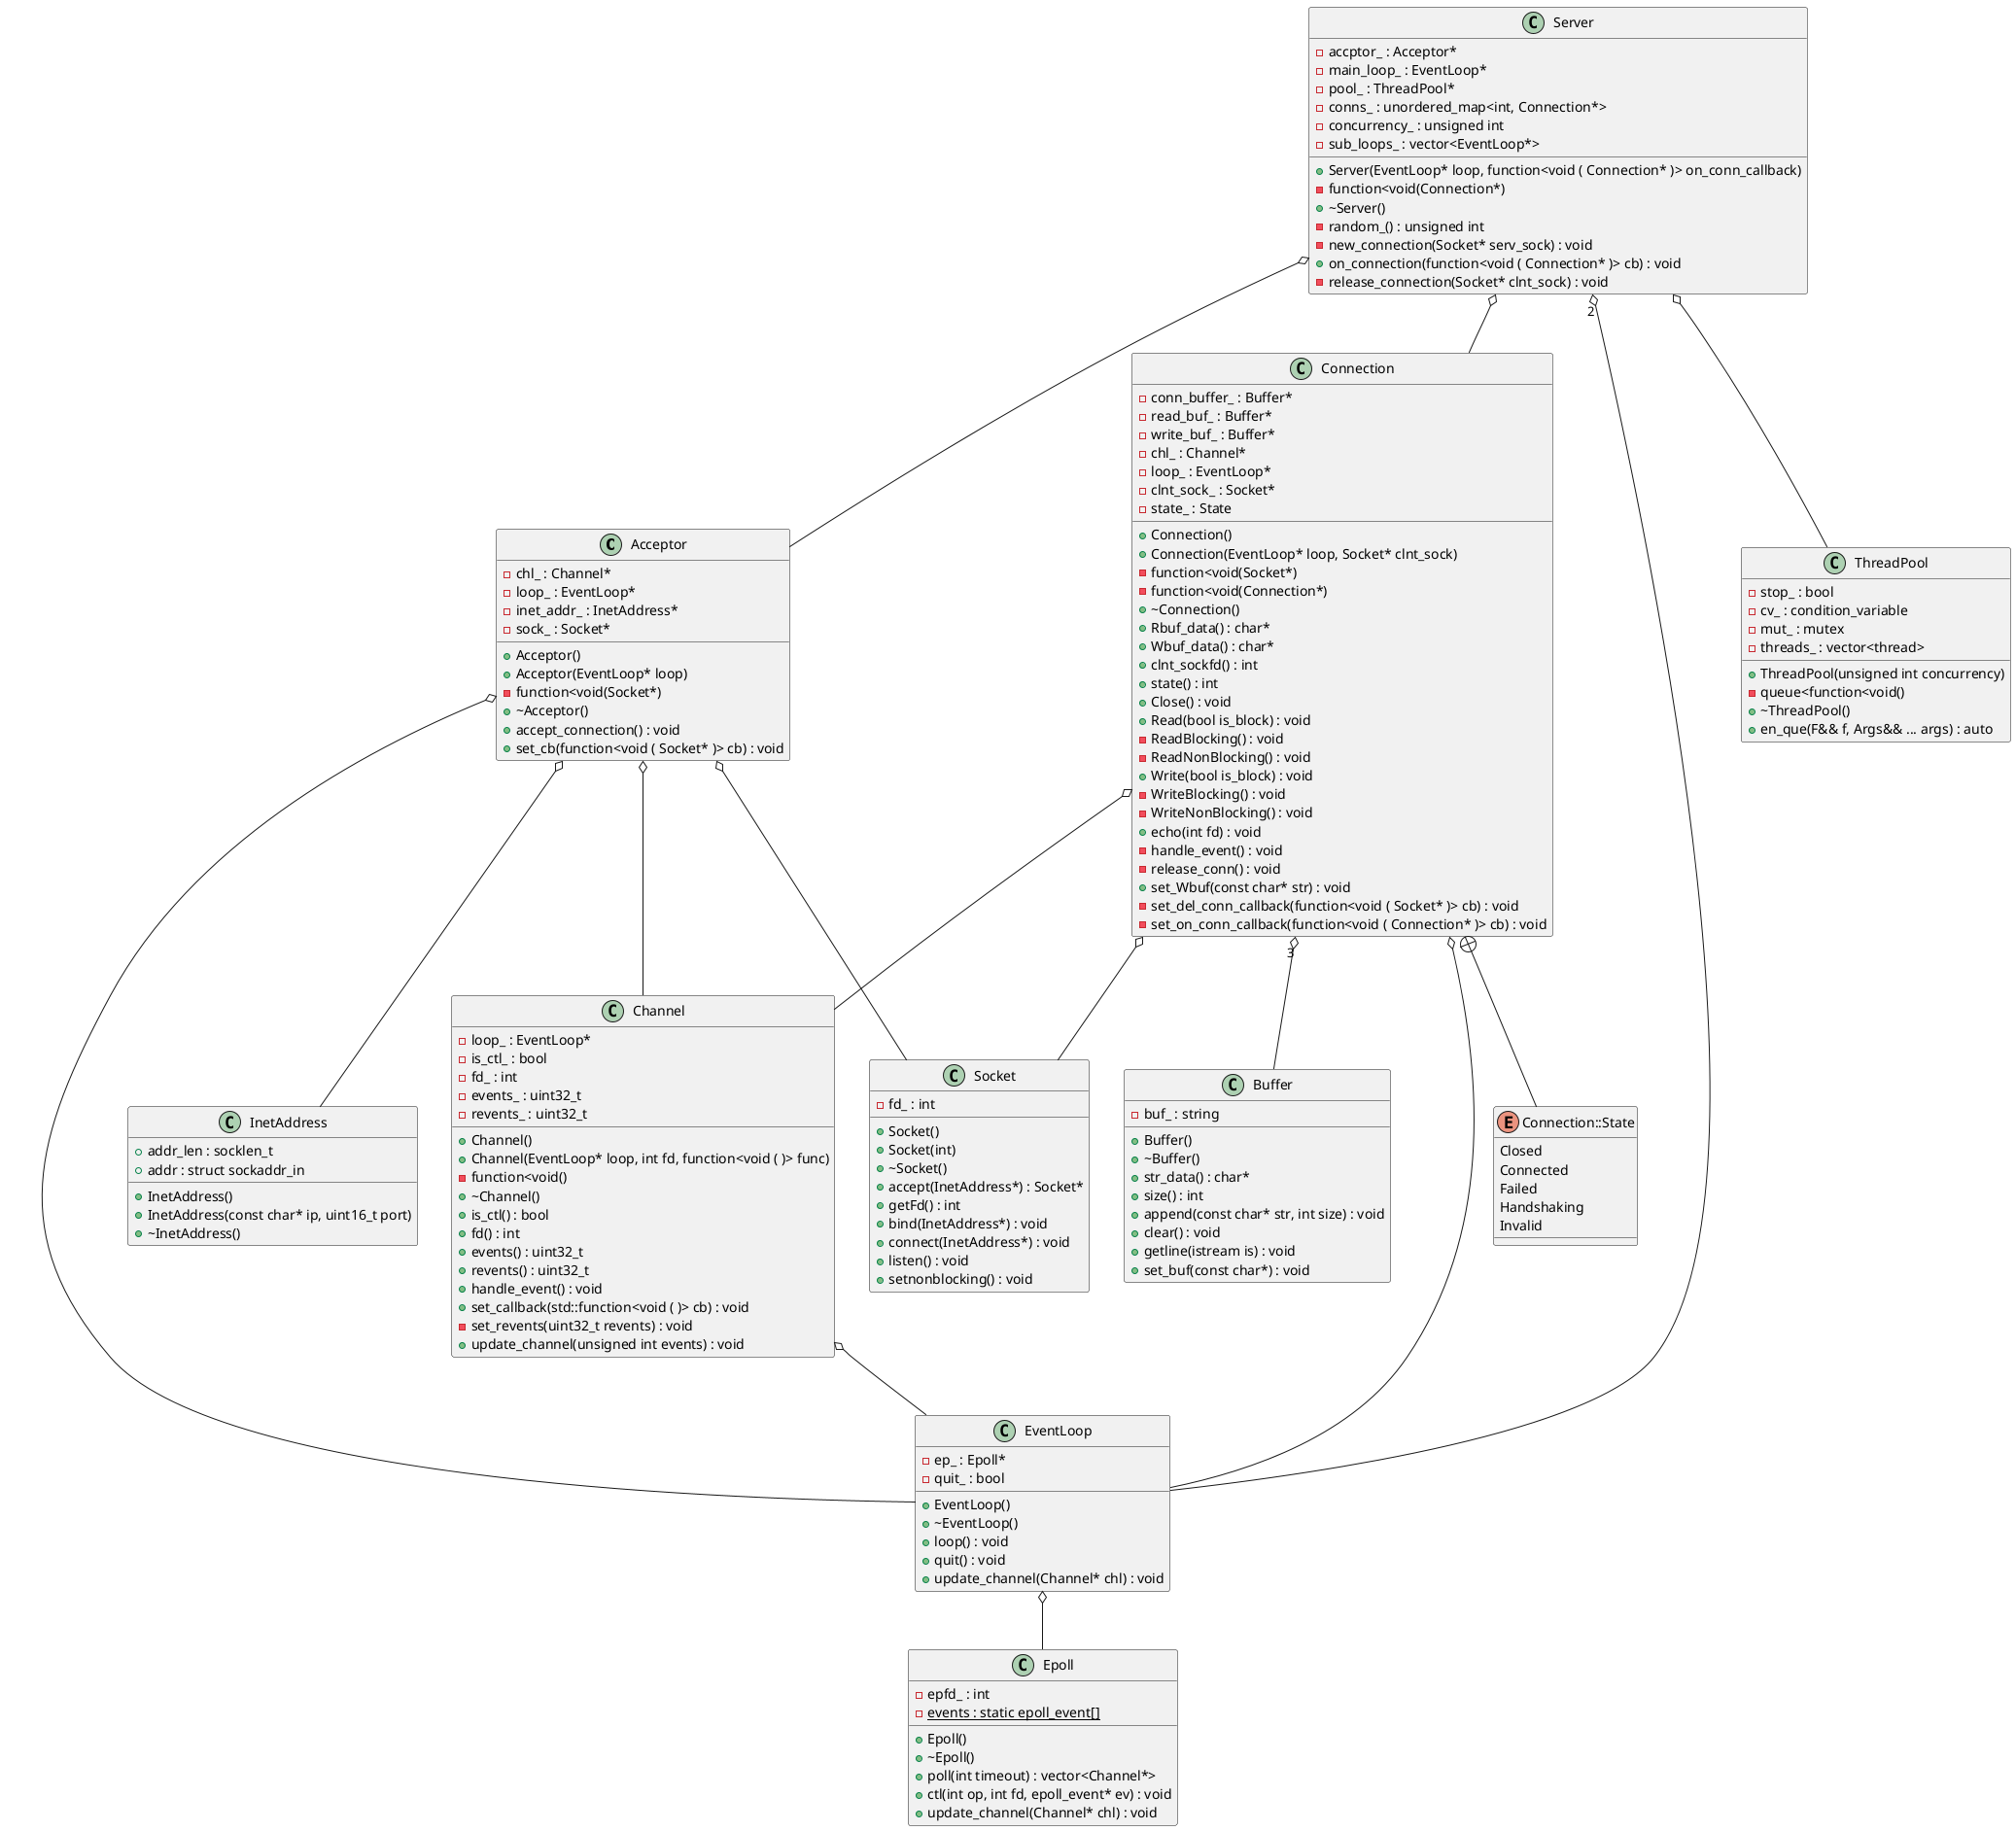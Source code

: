 @startuml





/' Objects '/

class Acceptor {
	+Acceptor()
	+Acceptor(EventLoop* loop)
	-function<void(Socket*)
	+~Acceptor()
	-chl_ : Channel*
	-loop_ : EventLoop*
	-inet_addr_ : InetAddress*
	-sock_ : Socket*
	+accept_connection() : void
	+set_cb(function<void ( Socket* )> cb) : void
}


class Buffer {
	+Buffer()
	+~Buffer()
	+str_data() : char*
	+size() : int
	-buf_ : string
	+append(const char* str, int size) : void
	+clear() : void
	+getline(istream is) : void
	+set_buf(const char*) : void
}


class Channel {
	+Channel()
	+Channel(EventLoop* loop, int fd, function<void ( )> func)
	-function<void()
	+~Channel()
	-loop_ : EventLoop*
	+is_ctl() : bool
	-is_ctl_ : bool
	+fd() : int
	-fd_ : int
	+events() : uint32_t
	-events_ : uint32_t
	+revents() : uint32_t
	-revents_ : uint32_t
	+handle_event() : void
	+set_callback(std::function<void ( )> cb) : void
	-set_revents(uint32_t revents) : void
	+update_channel(unsigned int events) : void
}


class Connection {
	+Connection()
	+Connection(EventLoop* loop, Socket* clnt_sock)
	-function<void(Socket*)
	-function<void(Connection*)
	+~Connection()
	-conn_buffer_ : Buffer*
	-read_buf_ : Buffer*
	-write_buf_ : Buffer*
	-chl_ : Channel*
	-loop_ : EventLoop*
	-clnt_sock_ : Socket*
	-state_ : State
	+Rbuf_data() : char*
	+Wbuf_data() : char*
	+clnt_sockfd() : int
	+state() : int
	+Close() : void
	+Read(bool is_block) : void
	-ReadBlocking() : void
	-ReadNonBlocking() : void
	+Write(bool is_block) : void
	-WriteBlocking() : void
	-WriteNonBlocking() : void
	+echo(int fd) : void
	-handle_event() : void
	-release_conn() : void
	+set_Wbuf(const char* str) : void
	-set_del_conn_callback(function<void ( Socket* )> cb) : void
	-set_on_conn_callback(function<void ( Connection* )> cb) : void
}


class Epoll {
	+Epoll()
	+~Epoll()
	-epfd_ : int
	-{static} events : static epoll_event[]
	+poll(int timeout) : vector<Channel*>
	+ctl(int op, int fd, epoll_event* ev) : void
	+update_channel(Channel* chl) : void
}


class EventLoop {
	+EventLoop()
	+~EventLoop()
	-ep_ : Epoll*
	-quit_ : bool
	+loop() : void
	+quit() : void
	+update_channel(Channel* chl) : void
}


class InetAddress {
	+InetAddress()
	+InetAddress(const char* ip, uint16_t port)
	+~InetAddress()
	+addr_len : socklen_t
	+addr : struct sockaddr_in
}


class Server {
	+Server(EventLoop* loop, function<void ( Connection* )> on_conn_callback)
	-function<void(Connection*)
	+~Server()
	-accptor_ : Acceptor*
	-main_loop_ : EventLoop*
	-pool_ : ThreadPool*
	-conns_ : unordered_map<int, Connection*>
	-concurrency_ : unsigned int
	-random_() : unsigned int
	-sub_loops_ : vector<EventLoop*>
	-new_connection(Socket* serv_sock) : void
	+on_connection(function<void ( Connection* )> cb) : void
	-release_connection(Socket* clnt_sock) : void
}


class Socket {
	+Socket()
	+Socket(int)
	+~Socket()
	+accept(InetAddress*) : Socket*
	-fd_ : int
	+getFd() : int
	+bind(InetAddress*) : void
	+connect(InetAddress*) : void
	+listen() : void
	+setnonblocking() : void
}


class ThreadPool {
	+ThreadPool(unsigned int concurrency)
	-queue<function<void()
	+~ThreadPool()
	+en_que(F&& f, Args&& ... args) : auto
	-stop_ : bool
	-cv_ : condition_variable
	-mut_ : mutex
	-threads_ : vector<thread>
}


enum Connection::State {
	Closed
	Connected
	Failed
	Handshaking
	Invalid
}





/' Inheritance relationships '/




/' Aggregation relationships '/

Acceptor o-- Channel


Acceptor o-- EventLoop


Acceptor o-- InetAddress


Acceptor o-- Socket


Channel o-- EventLoop


Connection "3" o-- Buffer


Connection o-- Channel


Connection o-- EventLoop


Connection o-- Socket


EventLoop o-- Epoll


Server o-- Acceptor


Server o-- Connection


Server "2" o-- EventLoop


Server o-- ThreadPool






/' Nested objects '/

Connection +-- Connection::State




@enduml
